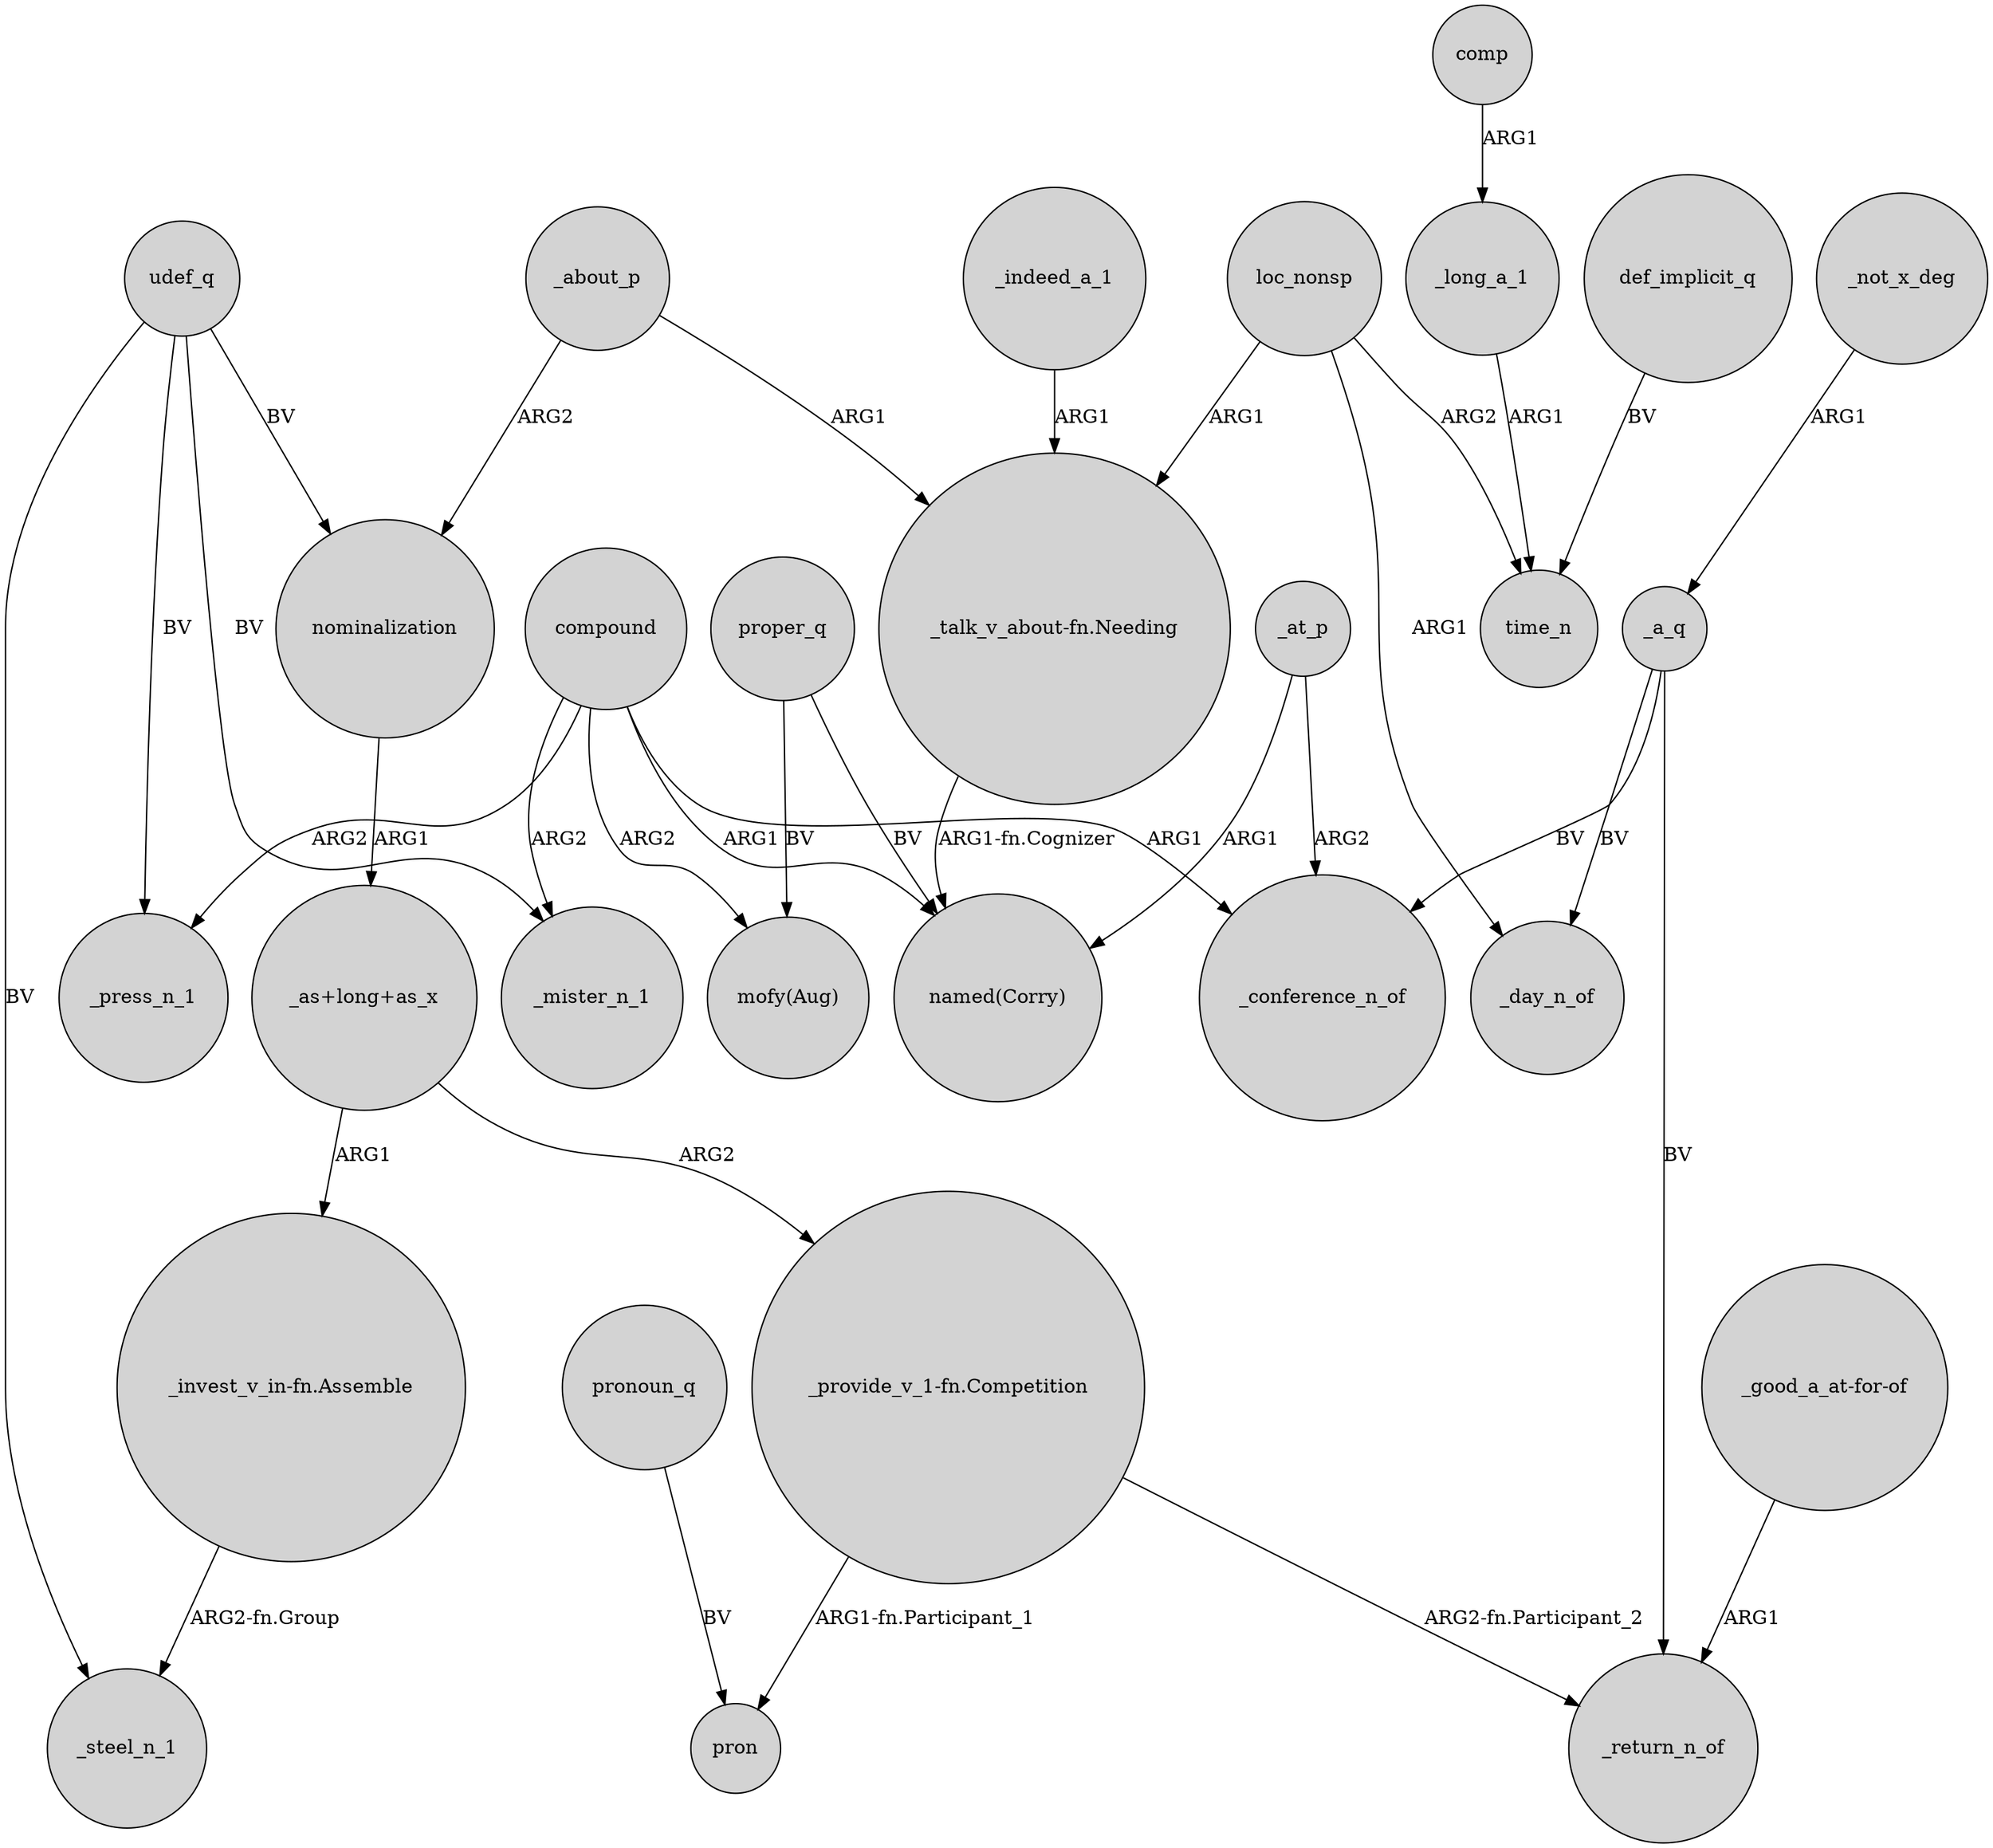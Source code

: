 digraph {
	node [shape=circle style=filled]
	compound -> _mister_n_1 [label=ARG2]
	compound -> _press_n_1 [label=ARG2]
	"_invest_v_in-fn.Assemble" -> _steel_n_1 [label="ARG2-fn.Group"]
	_a_q -> _day_n_of [label=BV]
	_indeed_a_1 -> "_talk_v_about-fn.Needing" [label=ARG1]
	udef_q -> nominalization [label=BV]
	_not_x_deg -> _a_q [label=ARG1]
	proper_q -> "mofy(Aug)" [label=BV]
	compound -> "mofy(Aug)" [label=ARG2]
	loc_nonsp -> "_talk_v_about-fn.Needing" [label=ARG1]
	udef_q -> _mister_n_1 [label=BV]
	"_as+long+as_x" -> "_provide_v_1-fn.Competition" [label=ARG2]
	"_talk_v_about-fn.Needing" -> "named(Corry)" [label="ARG1-fn.Cognizer"]
	"_good_a_at-for-of" -> _return_n_of [label=ARG1]
	_about_p -> nominalization [label=ARG2]
	"_provide_v_1-fn.Competition" -> pron [label="ARG1-fn.Participant_1"]
	proper_q -> "named(Corry)" [label=BV]
	udef_q -> _press_n_1 [label=BV]
	pronoun_q -> pron [label=BV]
	udef_q -> _steel_n_1 [label=BV]
	comp -> _long_a_1 [label=ARG1]
	_at_p -> "named(Corry)" [label=ARG1]
	compound -> "named(Corry)" [label=ARG1]
	loc_nonsp -> _day_n_of [label=ARG1]
	_long_a_1 -> time_n [label=ARG1]
	_about_p -> "_talk_v_about-fn.Needing" [label=ARG1]
	_a_q -> _return_n_of [label=BV]
	"_provide_v_1-fn.Competition" -> _return_n_of [label="ARG2-fn.Participant_2"]
	nominalization -> "_as+long+as_x" [label=ARG1]
	loc_nonsp -> time_n [label=ARG2]
	_a_q -> _conference_n_of [label=BV]
	"_as+long+as_x" -> "_invest_v_in-fn.Assemble" [label=ARG1]
	def_implicit_q -> time_n [label=BV]
	_at_p -> _conference_n_of [label=ARG2]
	compound -> _conference_n_of [label=ARG1]
}
